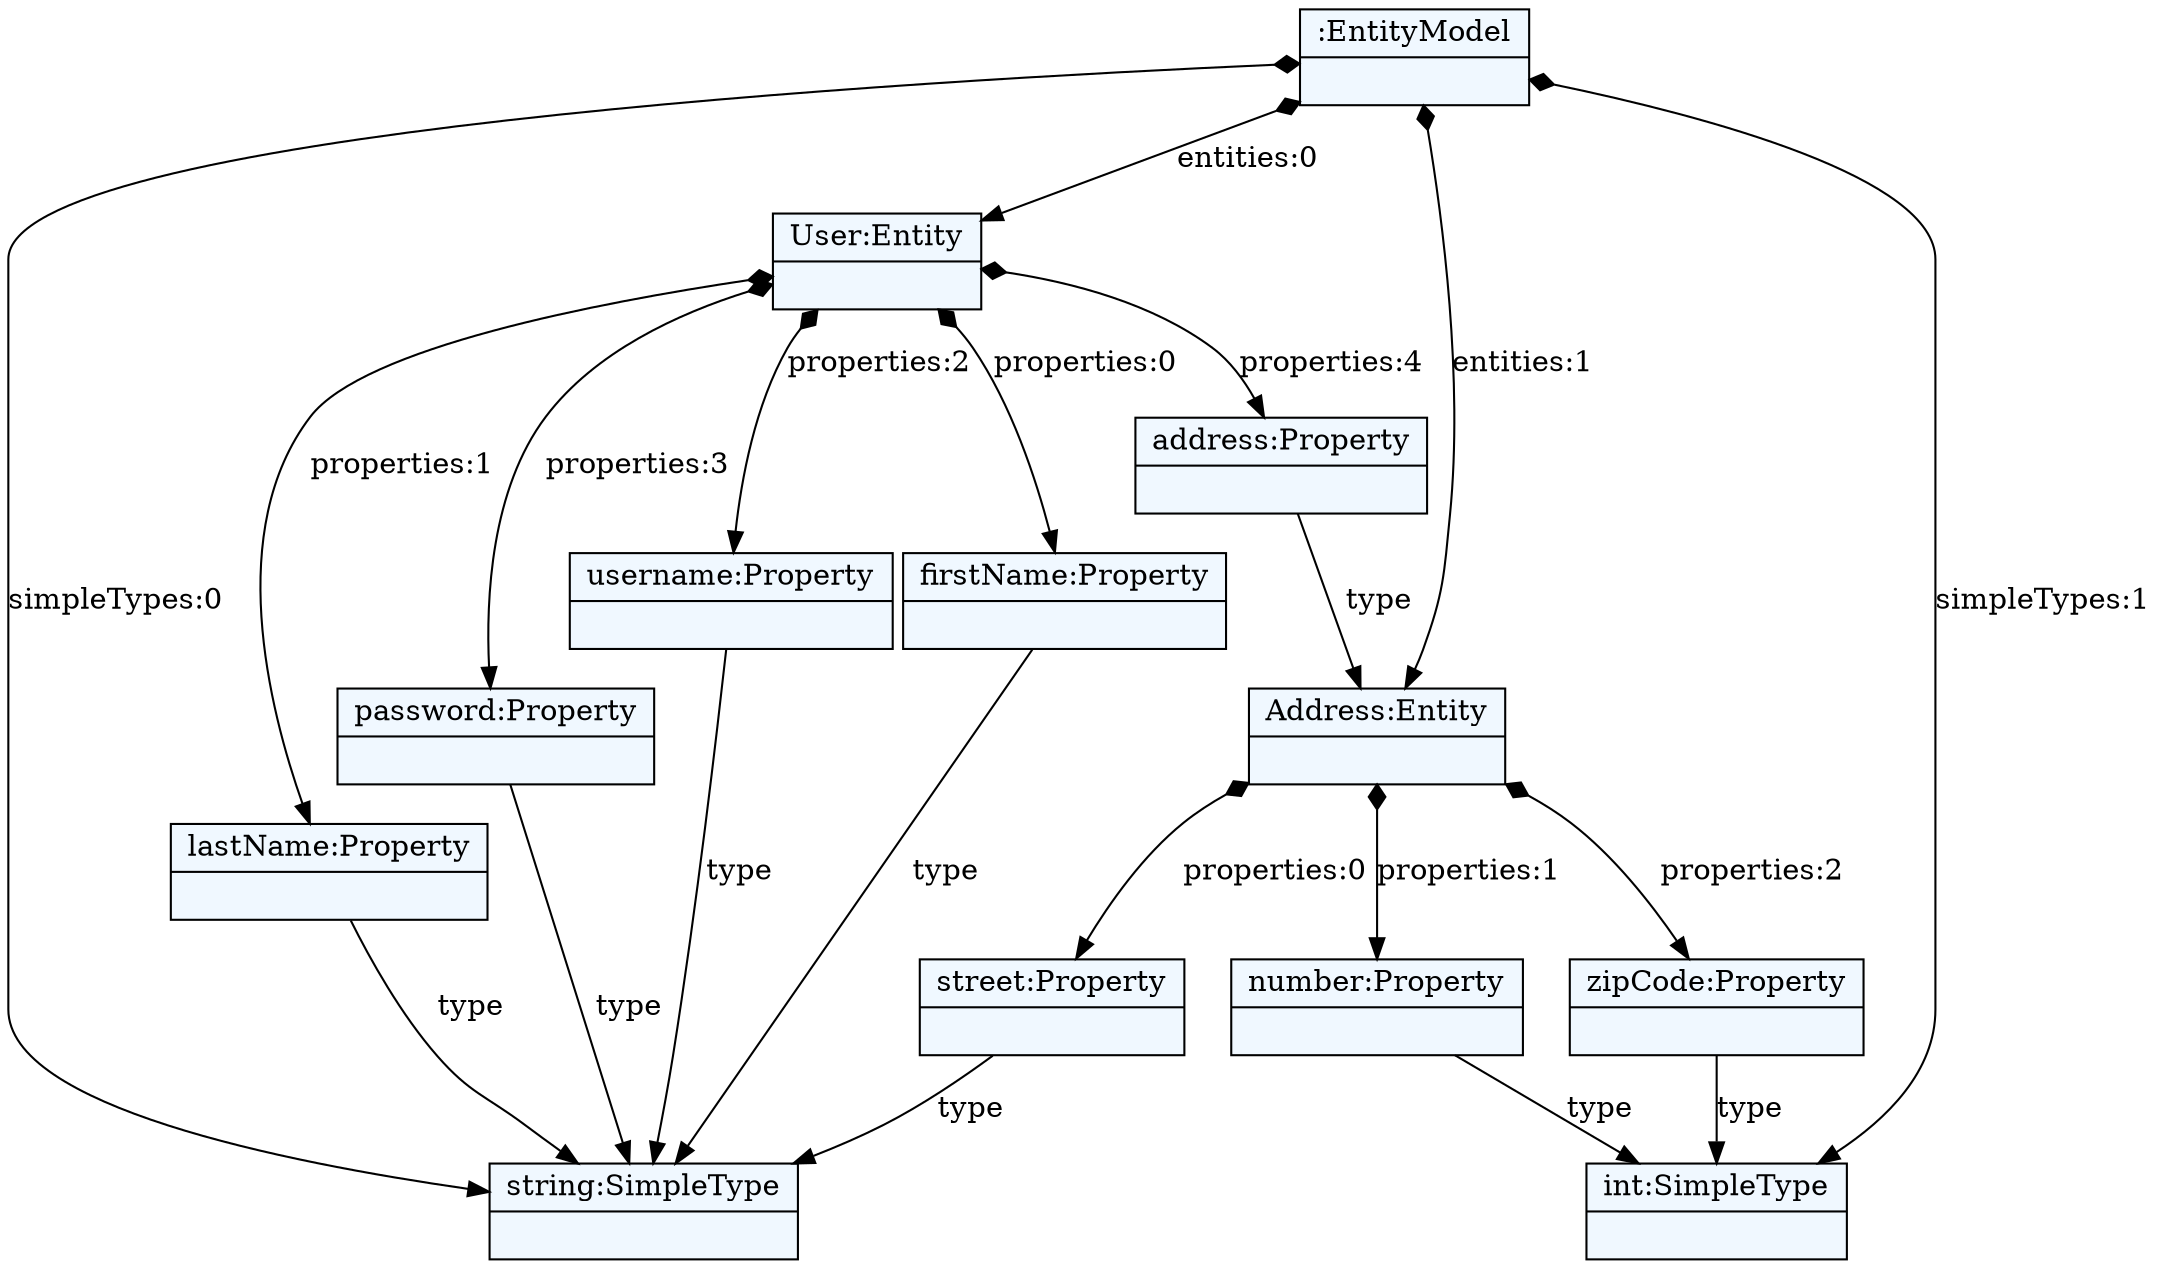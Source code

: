 
    digraph textX {
    fontname = "Bitstream Vera Sans"
    fontsize = 8
    node[
        shape=record,
        style=filled,
        fillcolor=aliceblue
    ]
    nodesep = 0.3
    edge[dir=black,arrowtail=empty]


1811285402008 -> 1811285403688 [label="simpleTypes:0" arrowtail=diamond dir=both]
1811285403688[label="{string:SimpleType|}"]
1811285402008 -> 1811285404696 [label="simpleTypes:1" arrowtail=diamond dir=both]
1811285404696[label="{int:SimpleType|}"]
1811285402008 -> 1811285404808 [label="entities:0" arrowtail=diamond dir=both]
1811285404808 -> 1811285404752 [label="properties:0" arrowtail=diamond dir=both]
1811285404752 -> 1811285403688 [label="type" ]
1811285404752[label="{firstName:Property|}"]
1811285404808 -> 1811285404976 [label="properties:1" arrowtail=diamond dir=both]
1811285404976 -> 1811285403688 [label="type" ]
1811285404976[label="{lastName:Property|}"]
1811285404808 -> 1811285405032 [label="properties:2" arrowtail=diamond dir=both]
1811285405032 -> 1811285403688 [label="type" ]
1811285405032[label="{username:Property|}"]
1811285404808 -> 1811285405144 [label="properties:3" arrowtail=diamond dir=both]
1811285405144 -> 1811285403688 [label="type" ]
1811285405144[label="{password:Property|}"]
1811285404808 -> 1811285405256 [label="properties:4" arrowtail=diamond dir=both]
1811285405256 -> 1811285404864 [label="type" ]
1811285404864 -> 1811285405368 [label="properties:0" arrowtail=diamond dir=both]
1811285405368 -> 1811285403688 [label="type" ]
1811285405368[label="{street:Property|}"]
1811285404864 -> 1811285405592 [label="properties:1" arrowtail=diamond dir=both]
1811285405592 -> 1811285404696 [label="type" ]
1811285405592[label="{number:Property|}"]
1811285404864 -> 1811285450824 [label="properties:2" arrowtail=diamond dir=both]
1811285450824 -> 1811285404696 [label="type" ]
1811285450824[label="{zipCode:Property|}"]
1811285404864[label="{Address:Entity|}"]
1811285405256[label="{address:Property|}"]
1811285404808[label="{User:Entity|}"]
1811285402008 -> 1811285404864 [label="entities:1" arrowtail=diamond dir=both]
1811285402008[label="{:EntityModel|}"]

}
